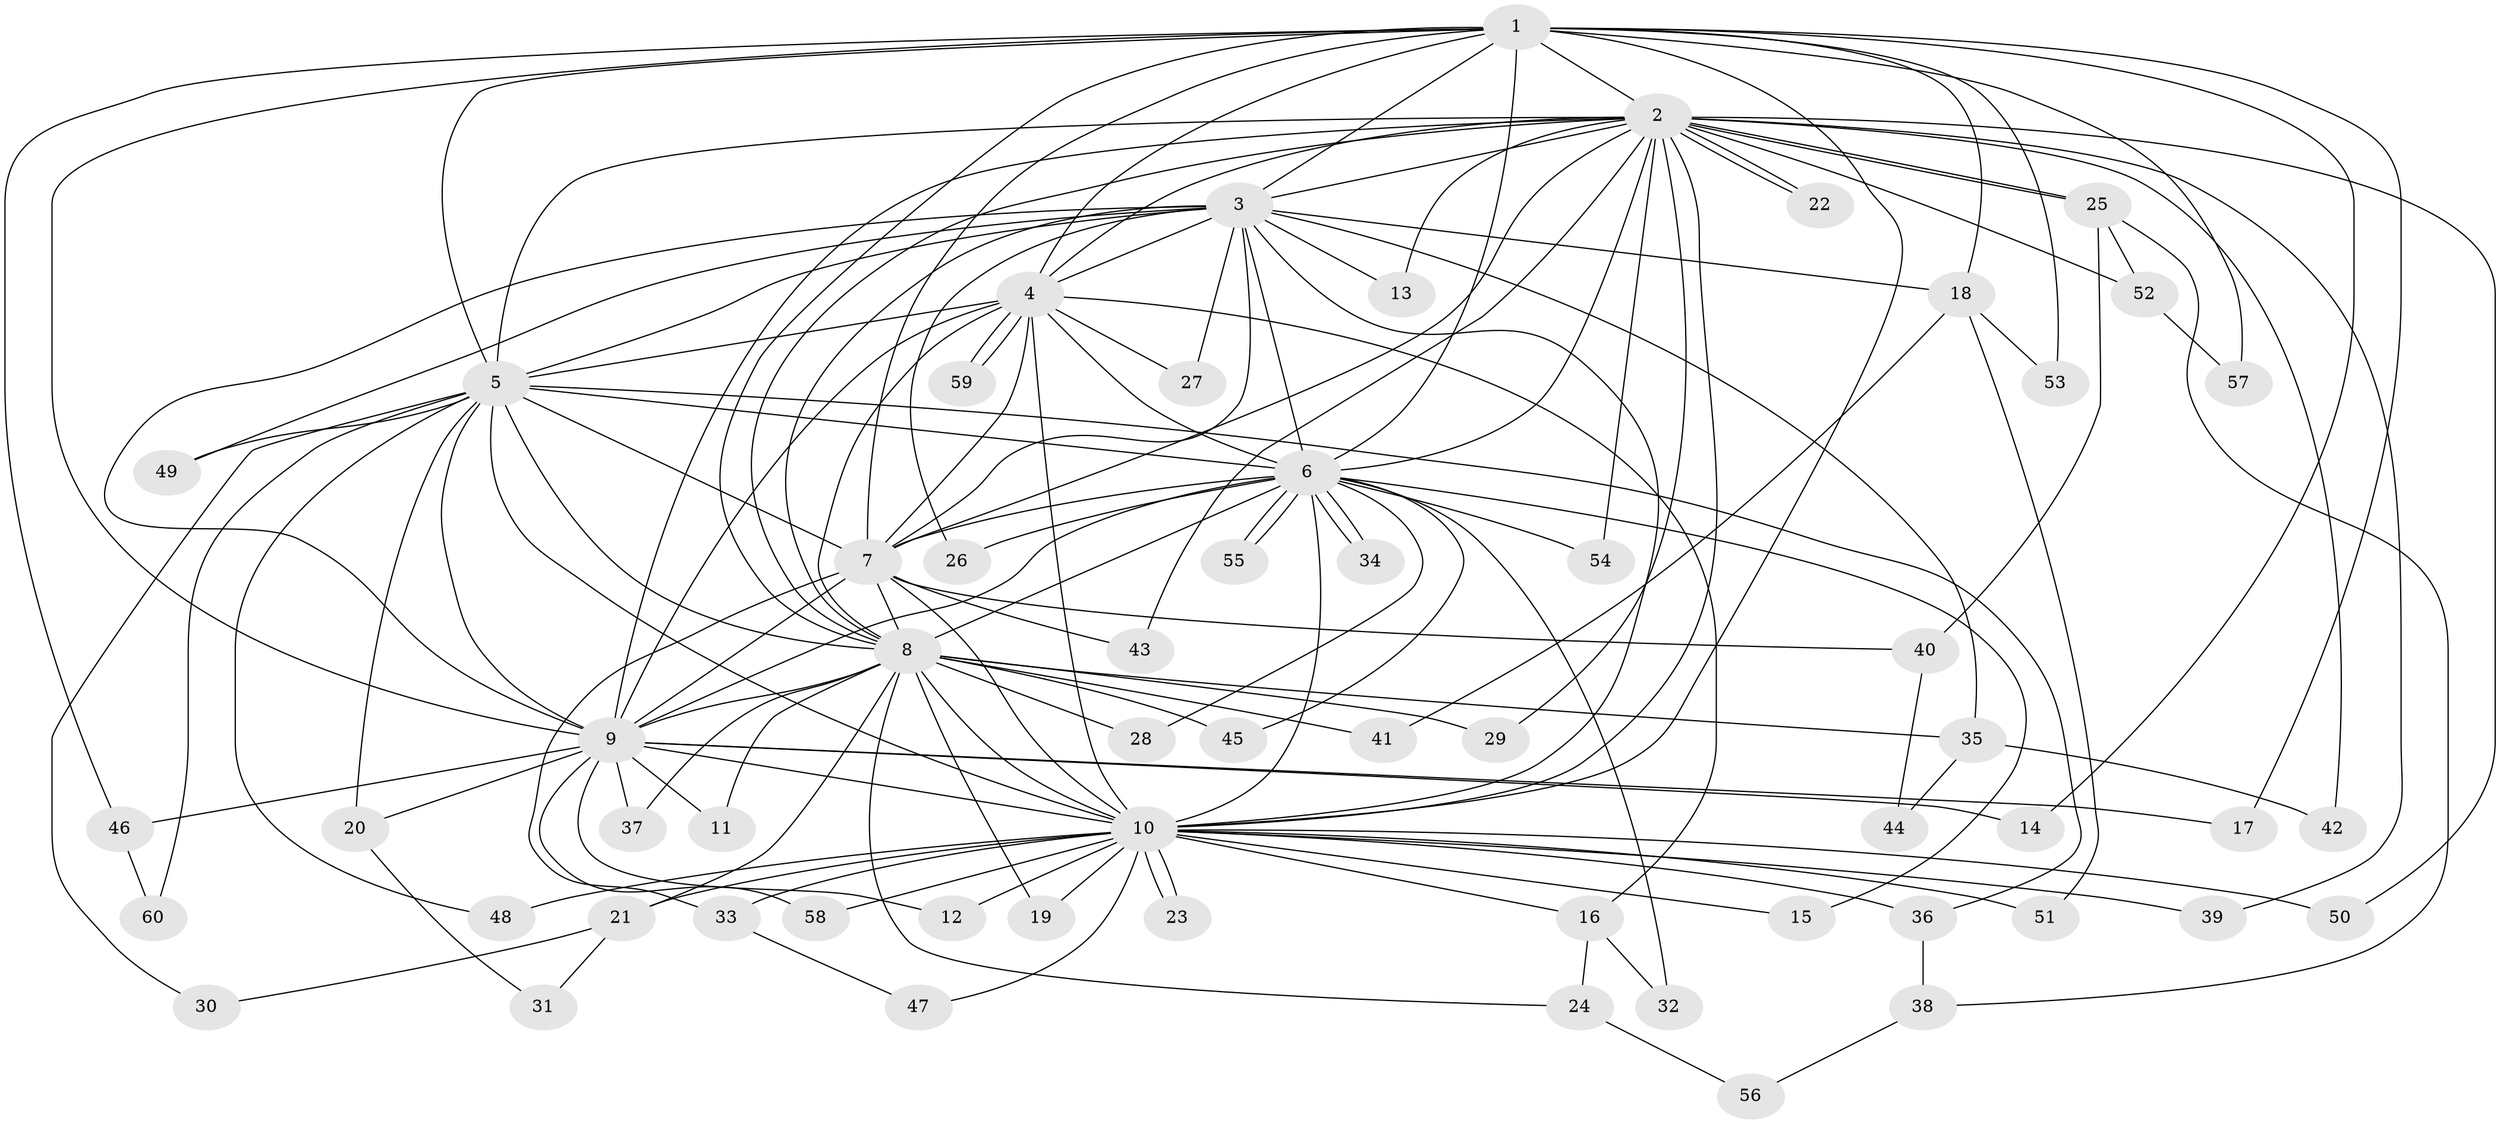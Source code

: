 // coarse degree distribution, {12: 0.05405405405405406, 2: 0.32432432432432434, 10: 0.02702702702702703, 14: 0.02702702702702703, 9: 0.02702702702702703, 4: 0.13513513513513514, 3: 0.1891891891891892, 1: 0.13513513513513514, 17: 0.02702702702702703, 16: 0.02702702702702703, 18: 0.02702702702702703}
// Generated by graph-tools (version 1.1) at 2025/36/03/04/25 23:36:37]
// undirected, 60 vertices, 145 edges
graph export_dot {
  node [color=gray90,style=filled];
  1;
  2;
  3;
  4;
  5;
  6;
  7;
  8;
  9;
  10;
  11;
  12;
  13;
  14;
  15;
  16;
  17;
  18;
  19;
  20;
  21;
  22;
  23;
  24;
  25;
  26;
  27;
  28;
  29;
  30;
  31;
  32;
  33;
  34;
  35;
  36;
  37;
  38;
  39;
  40;
  41;
  42;
  43;
  44;
  45;
  46;
  47;
  48;
  49;
  50;
  51;
  52;
  53;
  54;
  55;
  56;
  57;
  58;
  59;
  60;
  1 -- 2;
  1 -- 3;
  1 -- 4;
  1 -- 5;
  1 -- 6;
  1 -- 7;
  1 -- 8;
  1 -- 9;
  1 -- 10;
  1 -- 14;
  1 -- 17;
  1 -- 18;
  1 -- 46;
  1 -- 53;
  1 -- 57;
  2 -- 3;
  2 -- 4;
  2 -- 5;
  2 -- 6;
  2 -- 7;
  2 -- 8;
  2 -- 9;
  2 -- 10;
  2 -- 13;
  2 -- 22;
  2 -- 22;
  2 -- 25;
  2 -- 25;
  2 -- 29;
  2 -- 39;
  2 -- 42;
  2 -- 43;
  2 -- 50;
  2 -- 52;
  2 -- 54;
  3 -- 4;
  3 -- 5;
  3 -- 6;
  3 -- 7;
  3 -- 8;
  3 -- 9;
  3 -- 10;
  3 -- 13;
  3 -- 18;
  3 -- 26;
  3 -- 27;
  3 -- 35;
  3 -- 49;
  4 -- 5;
  4 -- 6;
  4 -- 7;
  4 -- 8;
  4 -- 9;
  4 -- 10;
  4 -- 16;
  4 -- 27;
  4 -- 59;
  4 -- 59;
  5 -- 6;
  5 -- 7;
  5 -- 8;
  5 -- 9;
  5 -- 10;
  5 -- 20;
  5 -- 30;
  5 -- 36;
  5 -- 48;
  5 -- 49;
  5 -- 60;
  6 -- 7;
  6 -- 8;
  6 -- 9;
  6 -- 10;
  6 -- 15;
  6 -- 26;
  6 -- 28;
  6 -- 32;
  6 -- 34;
  6 -- 34;
  6 -- 45;
  6 -- 54;
  6 -- 55;
  6 -- 55;
  7 -- 8;
  7 -- 9;
  7 -- 10;
  7 -- 33;
  7 -- 40;
  7 -- 43;
  8 -- 9;
  8 -- 10;
  8 -- 11;
  8 -- 19;
  8 -- 21;
  8 -- 24;
  8 -- 28;
  8 -- 29;
  8 -- 35;
  8 -- 37;
  8 -- 41;
  8 -- 45;
  9 -- 10;
  9 -- 11;
  9 -- 12;
  9 -- 14;
  9 -- 17;
  9 -- 20;
  9 -- 37;
  9 -- 46;
  9 -- 58;
  10 -- 12;
  10 -- 15;
  10 -- 16;
  10 -- 19;
  10 -- 21;
  10 -- 23;
  10 -- 23;
  10 -- 33;
  10 -- 36;
  10 -- 39;
  10 -- 47;
  10 -- 48;
  10 -- 50;
  10 -- 51;
  10 -- 58;
  16 -- 24;
  16 -- 32;
  18 -- 41;
  18 -- 51;
  18 -- 53;
  20 -- 31;
  21 -- 30;
  21 -- 31;
  24 -- 56;
  25 -- 38;
  25 -- 40;
  25 -- 52;
  33 -- 47;
  35 -- 42;
  35 -- 44;
  36 -- 38;
  38 -- 56;
  40 -- 44;
  46 -- 60;
  52 -- 57;
}
